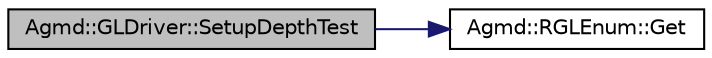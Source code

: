 digraph "Agmd::GLDriver::SetupDepthTest"
{
  edge [fontname="Helvetica",fontsize="10",labelfontname="Helvetica",labelfontsize="10"];
  node [fontname="Helvetica",fontsize="10",shape=record];
  rankdir="LR";
  Node1 [label="Agmd::GLDriver::SetupDepthTest",height=0.2,width=0.4,color="black", fillcolor="grey75", style="filled" fontcolor="black"];
  Node1 -> Node2 [color="midnightblue",fontsize="10",style="solid"];
  Node2 [label="Agmd::RGLEnum::Get",height=0.2,width=0.4,color="black", fillcolor="white", style="filled",URL="$class_agmd_1_1_r_g_l_enum.html#a068b1f934454cf573d301c7375b4e431"];
}
